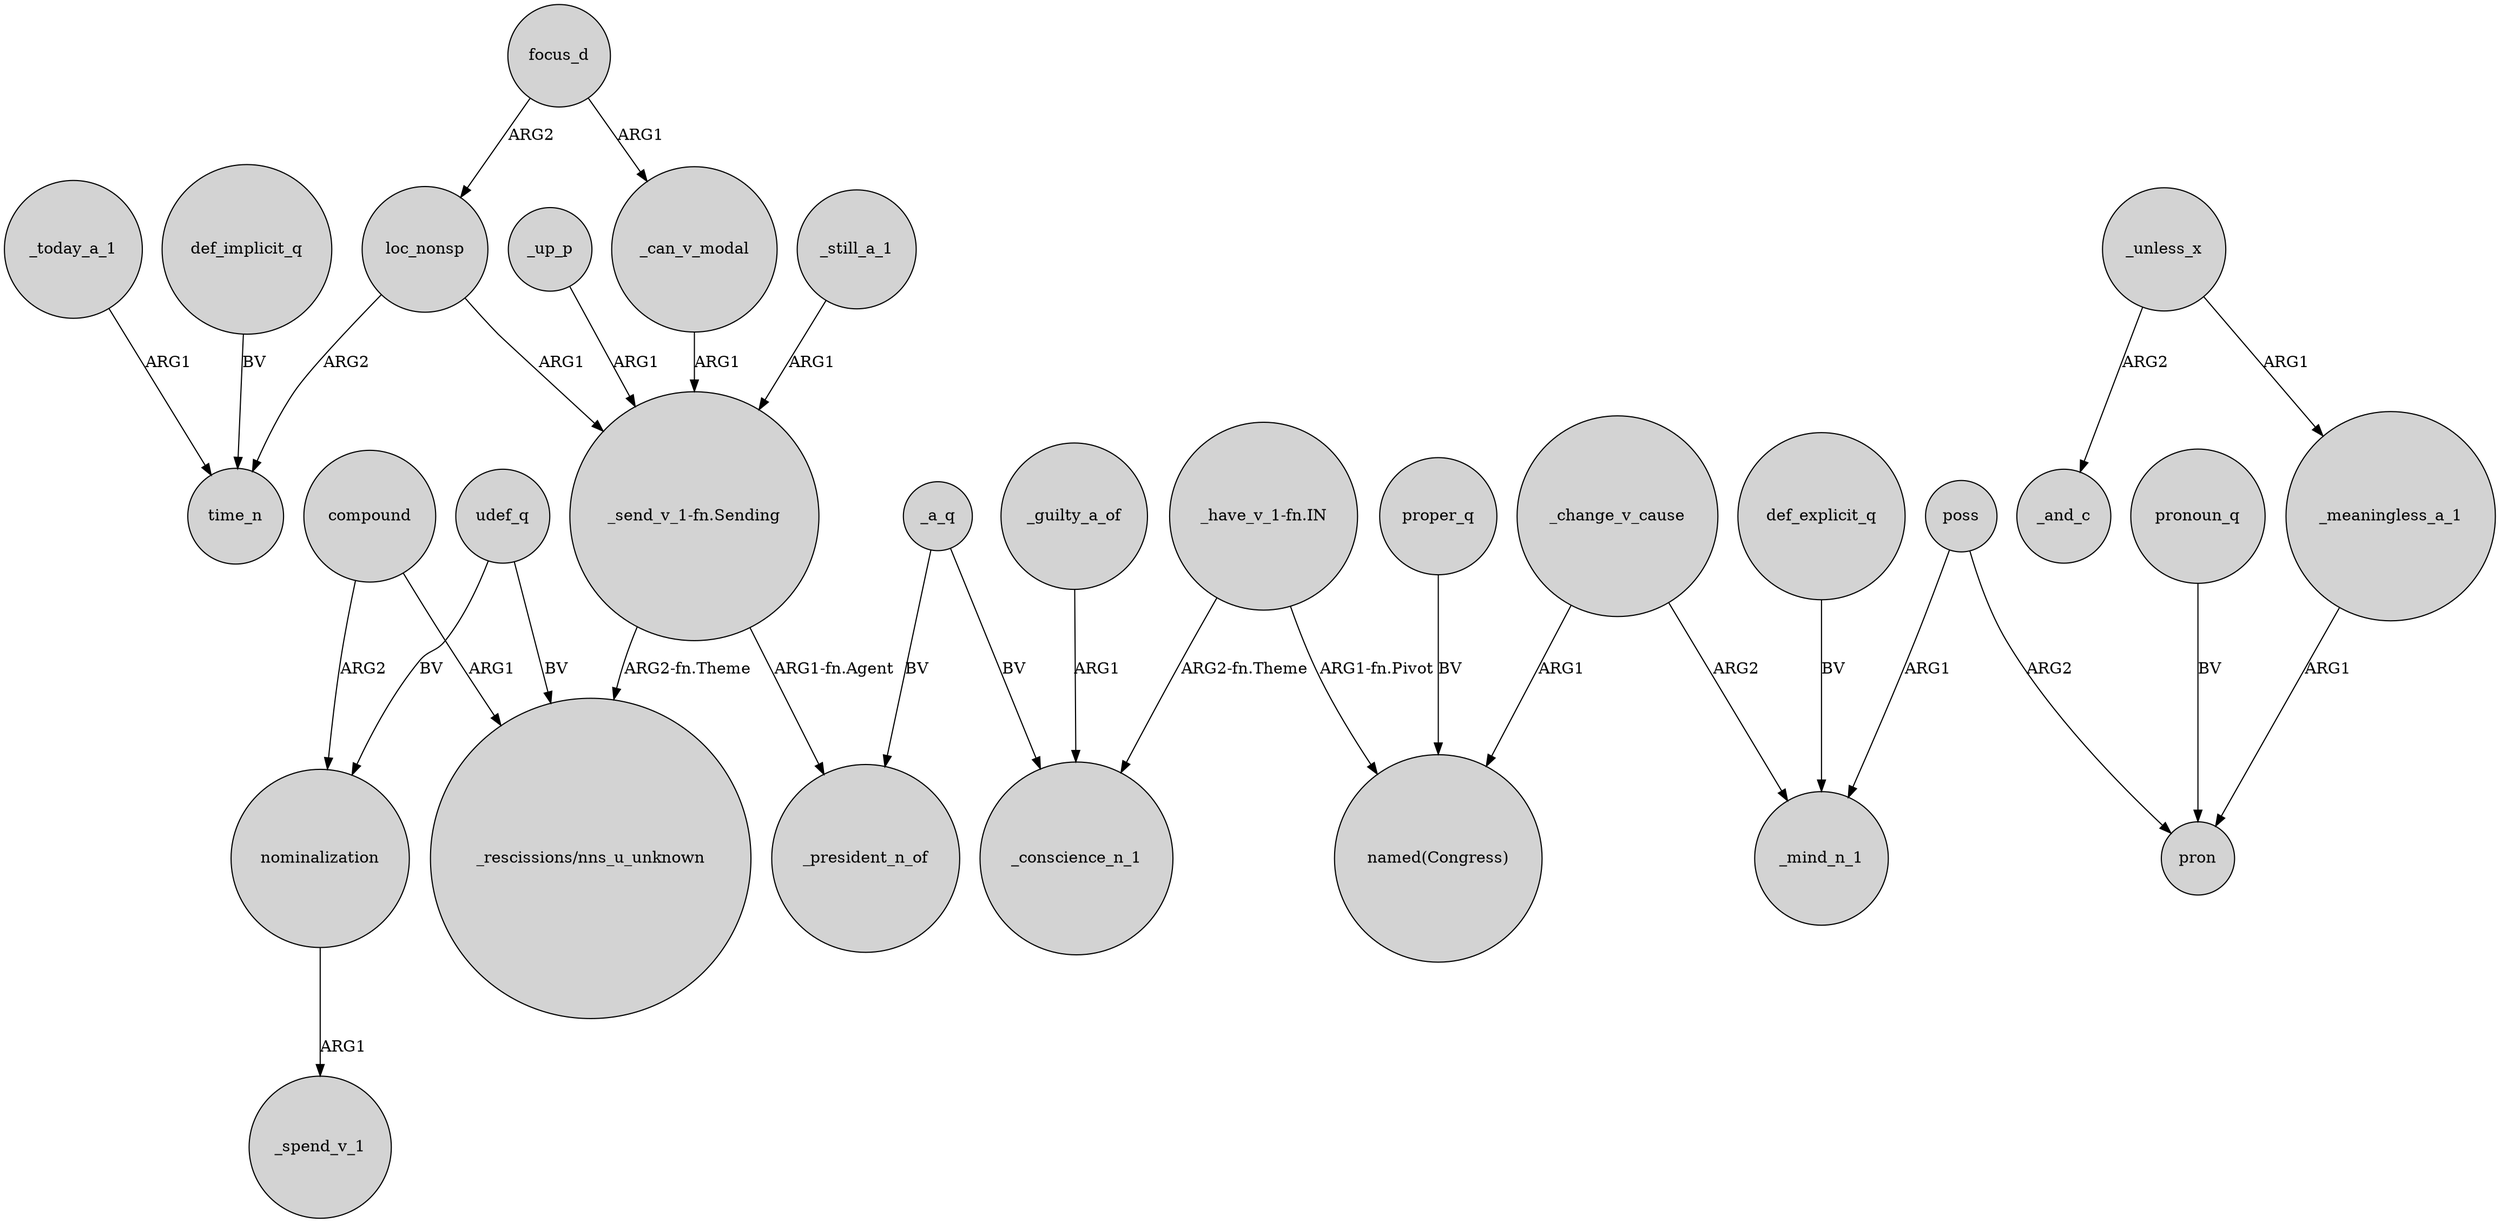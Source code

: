 digraph {
	node [shape=circle style=filled]
	focus_d -> loc_nonsp [label=ARG2]
	"_have_v_1-fn.IN" -> "named(Congress)" [label="ARG1-fn.Pivot"]
	_today_a_1 -> time_n [label=ARG1]
	poss -> pron [label=ARG2]
	nominalization -> _spend_v_1 [label=ARG1]
	_change_v_cause -> _mind_n_1 [label=ARG2]
	_unless_x -> _meaningless_a_1 [label=ARG1]
	compound -> "_rescissions/nns_u_unknown" [label=ARG1]
	"_send_v_1-fn.Sending" -> "_rescissions/nns_u_unknown" [label="ARG2-fn.Theme"]
	_still_a_1 -> "_send_v_1-fn.Sending" [label=ARG1]
	compound -> nominalization [label=ARG2]
	def_explicit_q -> _mind_n_1 [label=BV]
	loc_nonsp -> time_n [label=ARG2]
	proper_q -> "named(Congress)" [label=BV]
	"_send_v_1-fn.Sending" -> _president_n_of [label="ARG1-fn.Agent"]
	pronoun_q -> pron [label=BV]
	"_have_v_1-fn.IN" -> _conscience_n_1 [label="ARG2-fn.Theme"]
	_a_q -> _conscience_n_1 [label=BV]
	_meaningless_a_1 -> pron [label=ARG1]
	_up_p -> "_send_v_1-fn.Sending" [label=ARG1]
	_unless_x -> _and_c [label=ARG2]
	_change_v_cause -> "named(Congress)" [label=ARG1]
	udef_q -> nominalization [label=BV]
	_can_v_modal -> "_send_v_1-fn.Sending" [label=ARG1]
	_a_q -> _president_n_of [label=BV]
	_guilty_a_of -> _conscience_n_1 [label=ARG1]
	focus_d -> _can_v_modal [label=ARG1]
	loc_nonsp -> "_send_v_1-fn.Sending" [label=ARG1]
	poss -> _mind_n_1 [label=ARG1]
	udef_q -> "_rescissions/nns_u_unknown" [label=BV]
	def_implicit_q -> time_n [label=BV]
}
